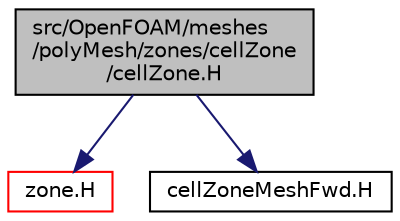 digraph "src/OpenFOAM/meshes/polyMesh/zones/cellZone/cellZone.H"
{
  bgcolor="transparent";
  edge [fontname="Helvetica",fontsize="10",labelfontname="Helvetica",labelfontsize="10"];
  node [fontname="Helvetica",fontsize="10",shape=record];
  Node1 [label="src/OpenFOAM/meshes\l/polyMesh/zones/cellZone\l/cellZone.H",height=0.2,width=0.4,color="black", fillcolor="grey75", style="filled", fontcolor="black"];
  Node1 -> Node2 [color="midnightblue",fontsize="10",style="solid",fontname="Helvetica"];
  Node2 [label="zone.H",height=0.2,width=0.4,color="red",URL="$a08693.html"];
  Node1 -> Node3 [color="midnightblue",fontsize="10",style="solid",fontname="Helvetica"];
  Node3 [label="cellZoneMeshFwd.H",height=0.2,width=0.4,color="black",URL="$a08695.html"];
}
